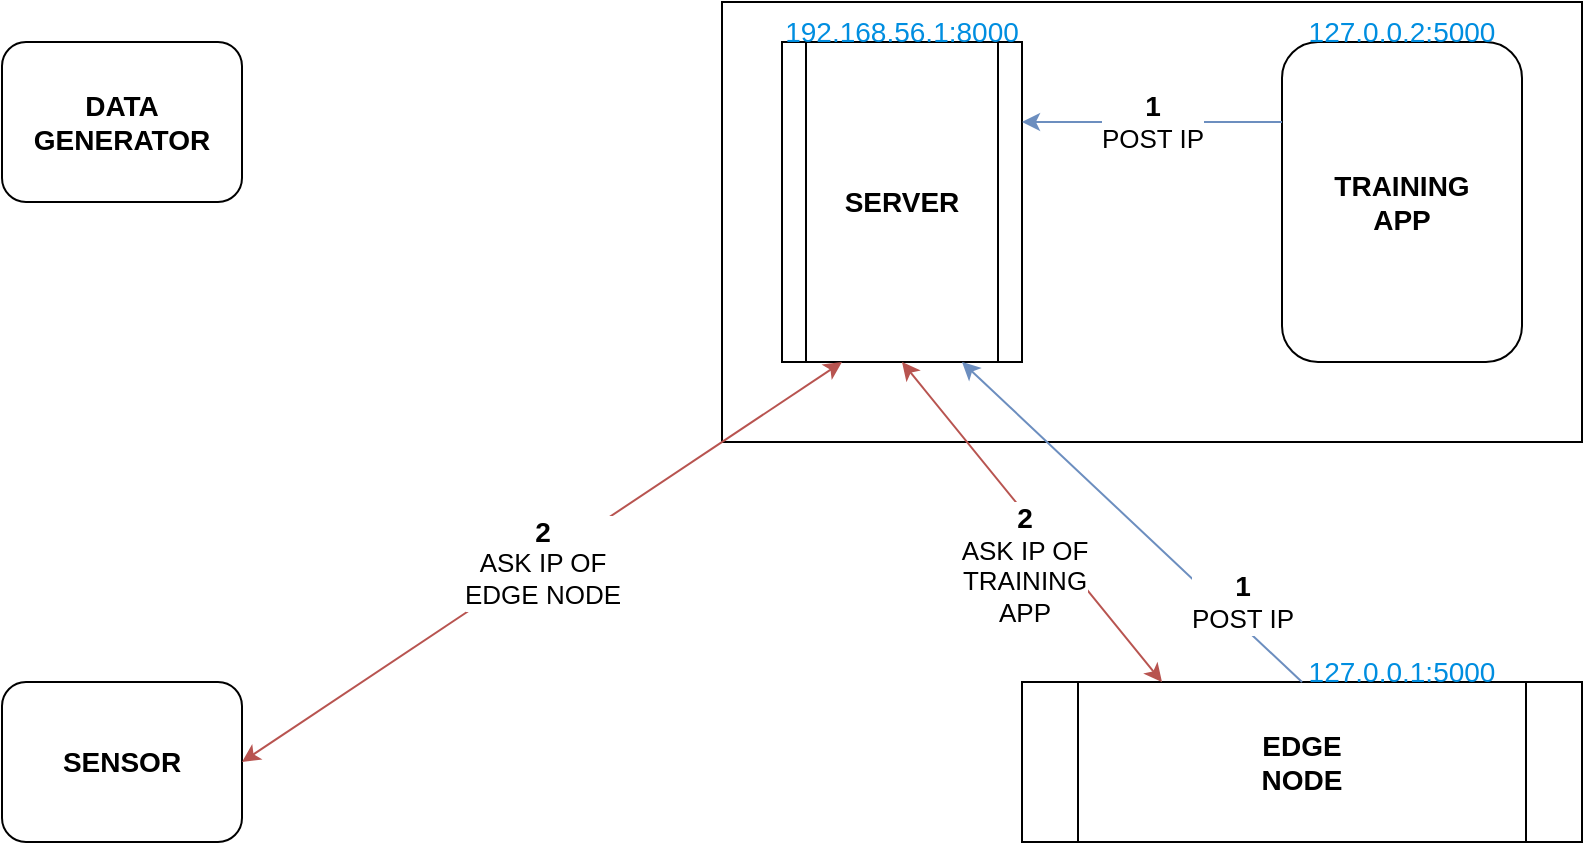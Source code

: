 <mxfile version="20.3.3" type="device"><diagram id="ilGp_vB0_zECGgisGSE8" name="Page-1"><mxGraphModel dx="1038" dy="539" grid="1" gridSize="10" guides="1" tooltips="1" connect="1" arrows="1" fold="1" page="1" pageScale="1" pageWidth="827" pageHeight="1169" math="0" shadow="0"><root><mxCell id="0"/><mxCell id="1" parent="0"/><mxCell id="l3-y_0XANvZ5UGouqSpx-1" value="&lt;b&gt;&lt;font style=&quot;font-size: 14px;&quot;&gt;DATA&lt;br&gt;GENERATOR&lt;br&gt;&lt;/font&gt;&lt;/b&gt;" style="rounded=1;whiteSpace=wrap;html=1;" parent="1" vertex="1"><mxGeometry x="40" y="40" width="120" height="80" as="geometry"/></mxCell><mxCell id="l3-y_0XANvZ5UGouqSpx-2" value="&lt;b&gt;&lt;font style=&quot;font-size: 14px;&quot;&gt;SENSOR&lt;/font&gt;&lt;/b&gt;" style="rounded=1;whiteSpace=wrap;html=1;" parent="1" vertex="1"><mxGeometry x="40" y="360" width="120" height="80" as="geometry"/></mxCell><mxCell id="l3-y_0XANvZ5UGouqSpx-5" value="" style="rounded=0;whiteSpace=wrap;html=1;" parent="1" vertex="1"><mxGeometry x="400" y="20" width="430" height="220" as="geometry"/></mxCell><mxCell id="l3-y_0XANvZ5UGouqSpx-6" value="&lt;font style=&quot;font-size: 14px;&quot;&gt;&lt;b&gt;SERVER&lt;/b&gt;&lt;/font&gt;" style="shape=process;whiteSpace=wrap;html=1;backgroundOutline=1;" parent="1" vertex="1"><mxGeometry x="430" y="40" width="120" height="160" as="geometry"/></mxCell><mxCell id="l3-y_0XANvZ5UGouqSpx-8" value="&lt;b style=&quot;font-size: 14px;&quot;&gt;TRAINING&lt;br&gt;APP&lt;/b&gt;" style="rounded=1;whiteSpace=wrap;html=1;" parent="1" vertex="1"><mxGeometry x="680" y="40" width="120" height="160" as="geometry"/></mxCell><mxCell id="l3-y_0XANvZ5UGouqSpx-9" value="&lt;font style=&quot;font-size: 14px;&quot;&gt;&lt;b&gt;EDGE&lt;br&gt;NODE&lt;/b&gt;&lt;/font&gt;" style="shape=process;whiteSpace=wrap;html=1;backgroundOutline=1;" parent="1" vertex="1"><mxGeometry x="550" y="360" width="280" height="80" as="geometry"/></mxCell><mxCell id="VsFgvCJtWrB_MhAXxzyY-1" value="&lt;font color=&quot;#000000&quot;&gt;&lt;b&gt;&lt;font style=&quot;font-size: 14px;&quot;&gt;1&lt;/font&gt;&lt;/b&gt;&lt;br&gt;POST IP&lt;/font&gt;" style="endArrow=classic;html=1;rounded=0;fontSize=13;fontColor=#808080;exitX=0.5;exitY=0;exitDx=0;exitDy=0;entryX=0.75;entryY=1;entryDx=0;entryDy=0;fillColor=#dae8fc;strokeColor=#6c8ebf;" parent="1" source="l3-y_0XANvZ5UGouqSpx-9" target="l3-y_0XANvZ5UGouqSpx-6" edge="1"><mxGeometry x="-0.578" y="-9" width="50" height="50" relative="1" as="geometry"><mxPoint x="500" y="290" as="sourcePoint"/><mxPoint x="550" y="240" as="targetPoint"/><mxPoint as="offset"/></mxGeometry></mxCell><mxCell id="VsFgvCJtWrB_MhAXxzyY-2" value="&lt;font color=&quot;#000000&quot;&gt;&lt;b&gt;&lt;font style=&quot;font-size: 14px;&quot;&gt;1&lt;/font&gt;&lt;/b&gt;&lt;br&gt;POST IP&lt;/font&gt;" style="endArrow=classic;html=1;rounded=0;fontSize=13;fontColor=#808080;exitX=0;exitY=0.25;exitDx=0;exitDy=0;entryX=1;entryY=0.25;entryDx=0;entryDy=0;fillColor=#dae8fc;strokeColor=#6c8ebf;" parent="1" source="l3-y_0XANvZ5UGouqSpx-8" target="l3-y_0XANvZ5UGouqSpx-6" edge="1"><mxGeometry width="50" height="50" relative="1" as="geometry"><mxPoint x="630" y="370" as="sourcePoint"/><mxPoint x="530" y="210" as="targetPoint"/></mxGeometry></mxCell><mxCell id="VsFgvCJtWrB_MhAXxzyY-5" value="&lt;b&gt;&lt;font style=&quot;font-size: 14px;&quot;&gt;2&lt;/font&gt;&lt;/b&gt;&lt;br&gt;ASK IP OF&lt;br&gt;EDGE NODE" style="endArrow=classic;startArrow=classic;html=1;rounded=0;fontSize=13;fontColor=#000000;exitX=1;exitY=0.5;exitDx=0;exitDy=0;entryX=0.25;entryY=1;entryDx=0;entryDy=0;fillColor=#f8cecc;strokeColor=#b85450;" parent="1" source="l3-y_0XANvZ5UGouqSpx-2" target="l3-y_0XANvZ5UGouqSpx-6" edge="1"><mxGeometry width="50" height="50" relative="1" as="geometry"><mxPoint x="220" y="350" as="sourcePoint"/><mxPoint x="270" y="300" as="targetPoint"/></mxGeometry></mxCell><mxCell id="VsFgvCJtWrB_MhAXxzyY-6" value="&lt;b&gt;&lt;font style=&quot;font-size: 14px;&quot;&gt;2&lt;/font&gt;&lt;/b&gt;&lt;br&gt;ASK IP OF&lt;br&gt;TRAINING&lt;br&gt;APP" style="endArrow=classic;startArrow=classic;html=1;rounded=0;fontSize=13;fontColor=#000000;exitX=0.25;exitY=0;exitDx=0;exitDy=0;entryX=0.5;entryY=1;entryDx=0;entryDy=0;fillColor=#f8cecc;strokeColor=#b85450;" parent="1" source="l3-y_0XANvZ5UGouqSpx-9" target="l3-y_0XANvZ5UGouqSpx-6" edge="1"><mxGeometry x="-0.12" y="16" width="50" height="50" relative="1" as="geometry"><mxPoint x="170" y="410" as="sourcePoint"/><mxPoint x="470" y="210" as="targetPoint"/><mxPoint y="1" as="offset"/></mxGeometry></mxCell><mxCell id="VsFgvCJtWrB_MhAXxzyY-7" value="&lt;font color=&quot;#008ee0&quot;&gt;127.0.0.2:5000&lt;/font&gt;" style="text;html=1;strokeColor=none;fillColor=none;align=center;verticalAlign=middle;whiteSpace=wrap;rounded=0;fontSize=14;fontColor=#000000;" parent="1" vertex="1"><mxGeometry x="710" y="20" width="60" height="30" as="geometry"/></mxCell><mxCell id="VsFgvCJtWrB_MhAXxzyY-8" value="&lt;font color=&quot;#008ee0&quot;&gt;192.168.56.1:8000&lt;/font&gt;" style="text;html=1;strokeColor=none;fillColor=none;align=center;verticalAlign=middle;whiteSpace=wrap;rounded=0;fontSize=14;fontColor=#000000;" parent="1" vertex="1"><mxGeometry x="460" y="20" width="60" height="30" as="geometry"/></mxCell><mxCell id="VsFgvCJtWrB_MhAXxzyY-9" value="&lt;font color=&quot;#008ee0&quot;&gt;127.0.0.1:5000&lt;/font&gt;" style="text;html=1;strokeColor=none;fillColor=none;align=center;verticalAlign=middle;whiteSpace=wrap;rounded=0;fontSize=14;fontColor=#000000;" parent="1" vertex="1"><mxGeometry x="710" y="340" width="60" height="30" as="geometry"/></mxCell></root></mxGraphModel></diagram></mxfile>